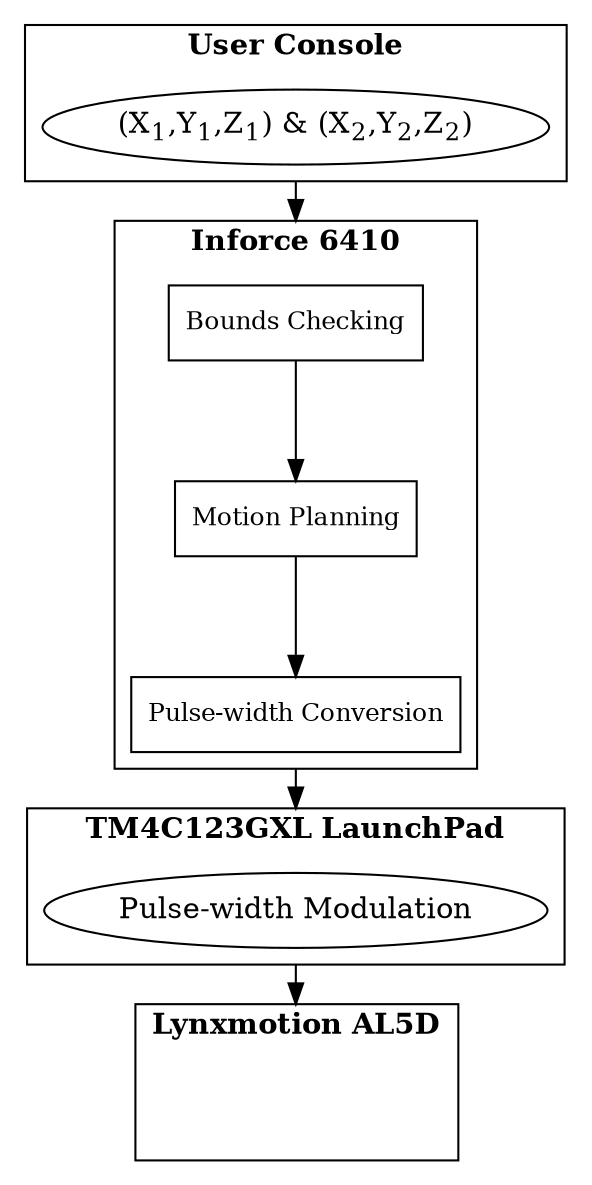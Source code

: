 digraph Poster_Flow{
  graph[dpi=900 compound=true nodesep=.8 ranksep=.8];
  labeljust="c";
  
  subgraph clusterUserInterface {
    coordinates [label=<(X<SUB>1</SUB>,Y<SUB>1</SUB>,Z<SUB>1</SUB>) &amp; (X<SUB>2</SUB>,Y<SUB>2</SUB>,Z<SUB>2</SUB>)>];
    label=<<b>User Console</b>>;
  }

  subgraph clusterIFC {
    node[shape=box fontsize=12];
    bounds_checking [label="Bounds Checking"];
    motion_planning [label="Motion Planning"];
    pw_conversion   [label="Pulse-width Conversion"];
    bounds_checking -> motion_planning -> pw_conversion;
    label=<<b>Inforce 6410</b>>;
  }

  subgraph clusterTM4C {
    pwm_gen [label="Pulse-width Modulation"];
    label=<<b>TM4C123GXL LaunchPad</b>>;
  }

  subgraph clusterAL5D {
    al5d [style=invis label=""];
    label=<<b>Lynxmotion AL5D</b>>;
  }
  
  coordinates -> bounds_checking [ltail=clusterUserInterface lhead=clusterIFC];
  pw_conversion -> pwm_gen [ltail=clusterIFC lhead=clusterTM4C];
  pwm_gen -> al5d [ltail=clusterTM4C lhead=clusterAL5D];
  
}